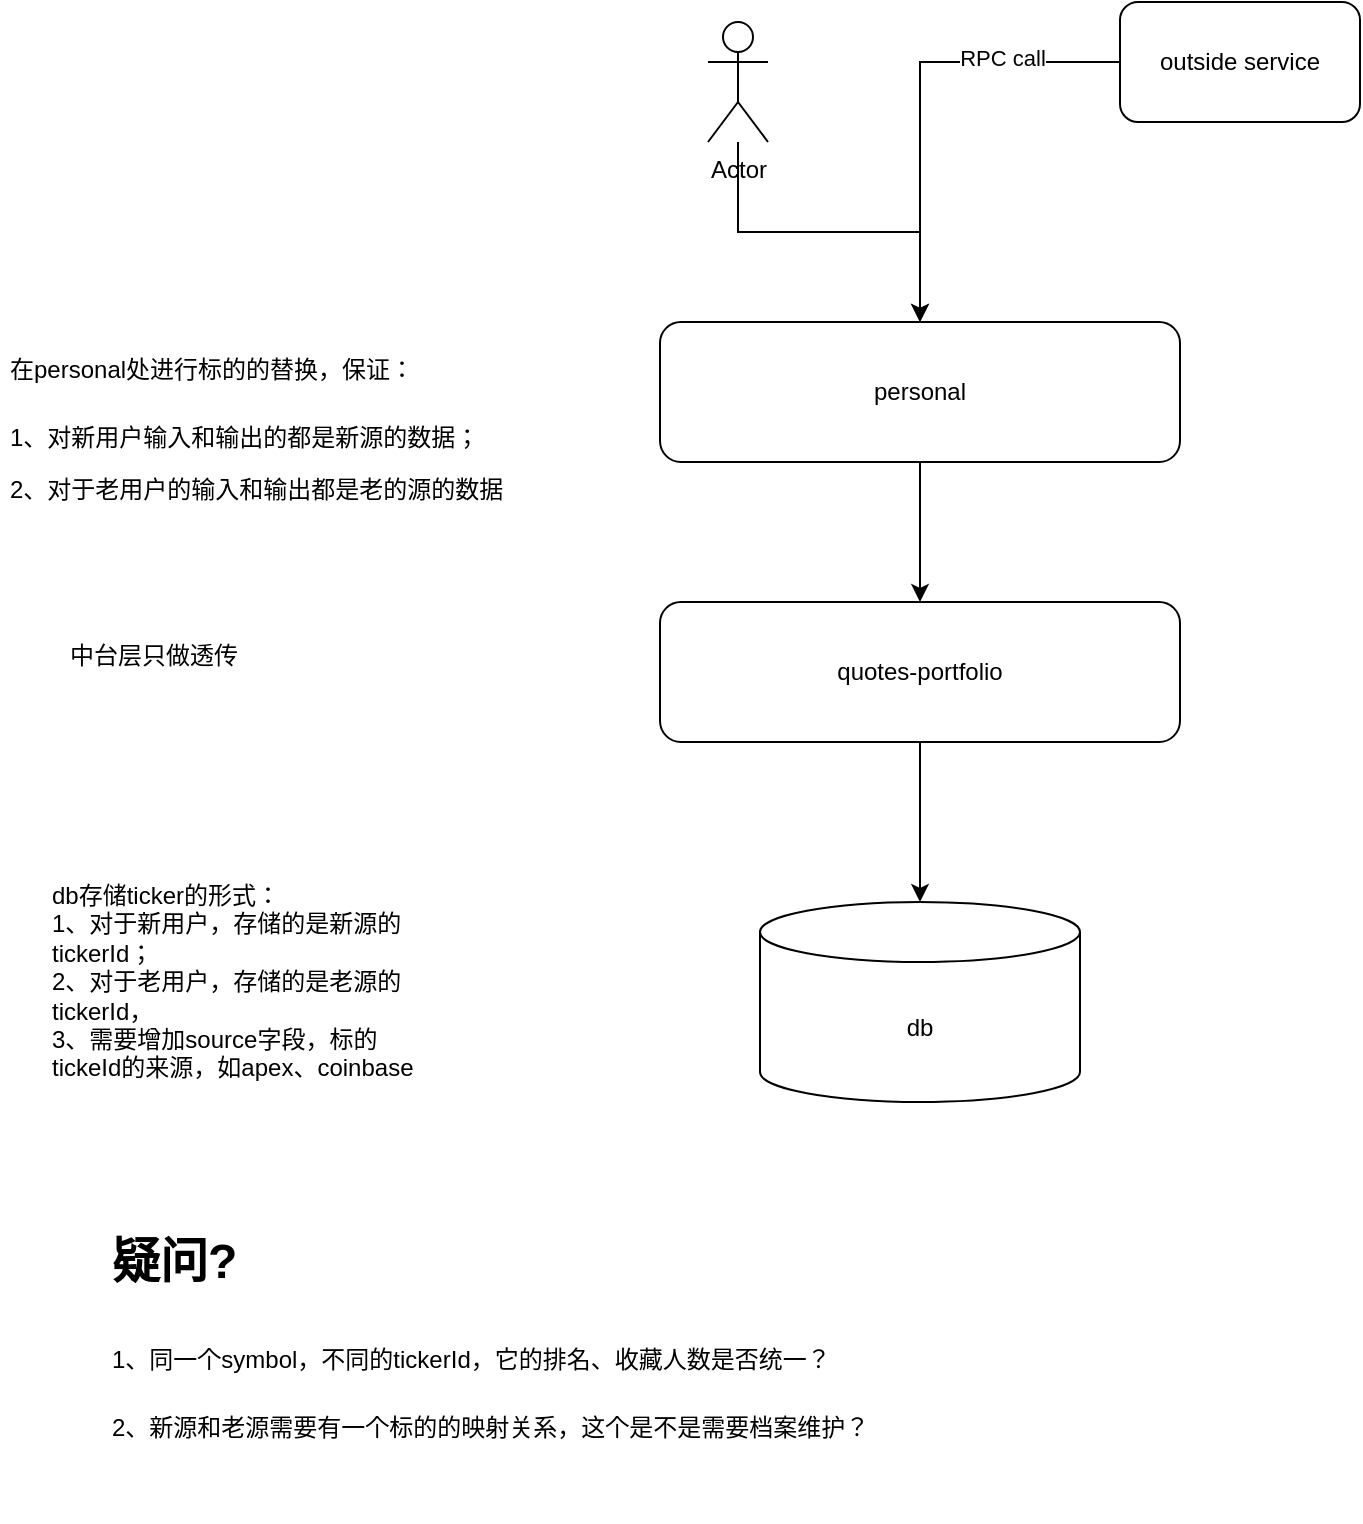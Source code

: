 <mxfile version="18.0.5" type="github">
  <diagram id="C5RBs43oDa-KdzZeNtuy" name="Page-1">
    <mxGraphModel dx="996" dy="516" grid="1" gridSize="10" guides="1" tooltips="1" connect="1" arrows="1" fold="1" page="1" pageScale="1" pageWidth="827" pageHeight="1169" math="0" shadow="0">
      <root>
        <mxCell id="WIyWlLk6GJQsqaUBKTNV-0" />
        <mxCell id="WIyWlLk6GJQsqaUBKTNV-1" parent="WIyWlLk6GJQsqaUBKTNV-0" />
        <mxCell id="sEafizktyhuvUsWZSP2T-3" value="" style="edgeStyle=orthogonalEdgeStyle;rounded=0;orthogonalLoop=1;jettySize=auto;html=1;" edge="1" parent="WIyWlLk6GJQsqaUBKTNV-1" source="sEafizktyhuvUsWZSP2T-0" target="sEafizktyhuvUsWZSP2T-2">
          <mxGeometry relative="1" as="geometry" />
        </mxCell>
        <mxCell id="sEafizktyhuvUsWZSP2T-0" value="personal" style="rounded=1;whiteSpace=wrap;html=1;" vertex="1" parent="WIyWlLk6GJQsqaUBKTNV-1">
          <mxGeometry x="360" y="310" width="260" height="70" as="geometry" />
        </mxCell>
        <mxCell id="sEafizktyhuvUsWZSP2T-1" value="&lt;h1&gt;&lt;span style=&quot;text-align: center; background-color: initial; font-size: 12px; font-weight: normal;&quot;&gt;在personal处进行标的的替换，保证：&lt;/span&gt;&lt;br&gt;&lt;/h1&gt;&lt;p&gt;&lt;span style=&quot;text-align: center;&quot;&gt;1、对新用户输入和输出的都是新源的数据；&lt;/span&gt;&lt;br&gt;&lt;/p&gt;&lt;p&gt;&lt;span style=&quot;text-align: center;&quot;&gt;2、对于老用户的输入和输出都是老的源的数据&lt;/span&gt;&lt;/p&gt;" style="text;html=1;strokeColor=none;fillColor=none;spacing=5;spacingTop=-20;whiteSpace=wrap;overflow=hidden;rounded=0;" vertex="1" parent="WIyWlLk6GJQsqaUBKTNV-1">
          <mxGeometry x="30" y="310" width="280" height="120" as="geometry" />
        </mxCell>
        <mxCell id="sEafizktyhuvUsWZSP2T-5" value="" style="edgeStyle=orthogonalEdgeStyle;rounded=0;orthogonalLoop=1;jettySize=auto;html=1;" edge="1" parent="WIyWlLk6GJQsqaUBKTNV-1" source="sEafizktyhuvUsWZSP2T-2" target="sEafizktyhuvUsWZSP2T-4">
          <mxGeometry relative="1" as="geometry" />
        </mxCell>
        <mxCell id="sEafizktyhuvUsWZSP2T-2" value="quotes-portfolio" style="rounded=1;whiteSpace=wrap;html=1;" vertex="1" parent="WIyWlLk6GJQsqaUBKTNV-1">
          <mxGeometry x="360" y="450" width="260" height="70" as="geometry" />
        </mxCell>
        <mxCell id="sEafizktyhuvUsWZSP2T-4" value="db" style="shape=cylinder3;whiteSpace=wrap;html=1;boundedLbl=1;backgroundOutline=1;size=15;" vertex="1" parent="WIyWlLk6GJQsqaUBKTNV-1">
          <mxGeometry x="410" y="600" width="160" height="100" as="geometry" />
        </mxCell>
        <mxCell id="sEafizktyhuvUsWZSP2T-7" value="" style="edgeStyle=orthogonalEdgeStyle;rounded=0;orthogonalLoop=1;jettySize=auto;html=1;" edge="1" parent="WIyWlLk6GJQsqaUBKTNV-1" source="sEafizktyhuvUsWZSP2T-6" target="sEafizktyhuvUsWZSP2T-0">
          <mxGeometry relative="1" as="geometry" />
        </mxCell>
        <mxCell id="sEafizktyhuvUsWZSP2T-6" value="Actor" style="shape=umlActor;verticalLabelPosition=bottom;verticalAlign=top;html=1;outlineConnect=0;" vertex="1" parent="WIyWlLk6GJQsqaUBKTNV-1">
          <mxGeometry x="384" y="160" width="30" height="60" as="geometry" />
        </mxCell>
        <mxCell id="sEafizktyhuvUsWZSP2T-10" value="outside service" style="rounded=1;whiteSpace=wrap;html=1;" vertex="1" parent="WIyWlLk6GJQsqaUBKTNV-1">
          <mxGeometry x="590" y="150" width="120" height="60" as="geometry" />
        </mxCell>
        <mxCell id="sEafizktyhuvUsWZSP2T-11" value="" style="endArrow=classic;html=1;rounded=0;exitX=0;exitY=0.5;exitDx=0;exitDy=0;entryX=0.5;entryY=0;entryDx=0;entryDy=0;" edge="1" parent="WIyWlLk6GJQsqaUBKTNV-1" source="sEafizktyhuvUsWZSP2T-10" target="sEafizktyhuvUsWZSP2T-0">
          <mxGeometry width="50" height="50" relative="1" as="geometry">
            <mxPoint x="160" y="570" as="sourcePoint" />
            <mxPoint x="210" y="520" as="targetPoint" />
            <Array as="points">
              <mxPoint x="490" y="180" />
            </Array>
          </mxGeometry>
        </mxCell>
        <mxCell id="sEafizktyhuvUsWZSP2T-12" value="RPC call" style="edgeLabel;html=1;align=center;verticalAlign=middle;resizable=0;points=[];" vertex="1" connectable="0" parent="sEafizktyhuvUsWZSP2T-11">
          <mxGeometry x="-0.483" y="-2" relative="1" as="geometry">
            <mxPoint as="offset" />
          </mxGeometry>
        </mxCell>
        <mxCell id="sEafizktyhuvUsWZSP2T-16" value="db存储ticker的形式：&lt;br&gt;1、对于新用户，存储的是新源的tickerId；&lt;br&gt;2、对于老用户，存储的是老源的tickerId，&lt;br&gt;3、需要增加source字段，标的tickeId的来源，如apex、coinbase" style="text;html=1;strokeColor=none;fillColor=none;spacing=5;spacingTop=-20;whiteSpace=wrap;overflow=hidden;rounded=0;" vertex="1" parent="WIyWlLk6GJQsqaUBKTNV-1">
          <mxGeometry x="51" y="600" width="190" height="120" as="geometry" />
        </mxCell>
        <mxCell id="sEafizktyhuvUsWZSP2T-17" value="中台层只做透传" style="text;html=1;strokeColor=none;fillColor=none;spacing=5;spacingTop=-20;whiteSpace=wrap;overflow=hidden;rounded=0;" vertex="1" parent="WIyWlLk6GJQsqaUBKTNV-1">
          <mxGeometry x="60" y="480" width="190" height="120" as="geometry" />
        </mxCell>
        <mxCell id="sEafizktyhuvUsWZSP2T-18" value="&lt;h1&gt;&lt;span style=&quot;background-color: initial;&quot;&gt;疑问?&lt;/span&gt;&lt;/h1&gt;&lt;h1&gt;&lt;span style=&quot;font-size: 12px; font-weight: 400;&quot;&gt;1、同一个symbol，不同的tickerId，它的排名、收藏人数是否统一？&lt;/span&gt;&lt;/h1&gt;&lt;div&gt;&lt;span style=&quot;font-size: 12px; font-weight: 400;&quot;&gt;2、新源和老源需要有一个标的的映射关系，这个是不是需要档案维护？&lt;/span&gt;&lt;/div&gt;" style="text;html=1;strokeColor=none;fillColor=none;spacing=5;spacingTop=-20;whiteSpace=wrap;overflow=hidden;rounded=0;" vertex="1" parent="WIyWlLk6GJQsqaUBKTNV-1">
          <mxGeometry x="81" y="760" width="550" height="150" as="geometry" />
        </mxCell>
      </root>
    </mxGraphModel>
  </diagram>
</mxfile>
